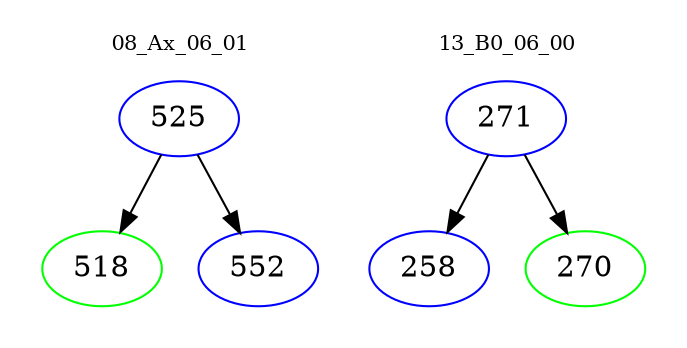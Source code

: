 digraph{
subgraph cluster_0 {
color = white
label = "08_Ax_06_01";
fontsize=10;
T0_525 [label="525", color="blue"]
T0_525 -> T0_518 [color="black"]
T0_518 [label="518", color="green"]
T0_525 -> T0_552 [color="black"]
T0_552 [label="552", color="blue"]
}
subgraph cluster_1 {
color = white
label = "13_B0_06_00";
fontsize=10;
T1_271 [label="271", color="blue"]
T1_271 -> T1_258 [color="black"]
T1_258 [label="258", color="blue"]
T1_271 -> T1_270 [color="black"]
T1_270 [label="270", color="green"]
}
}
